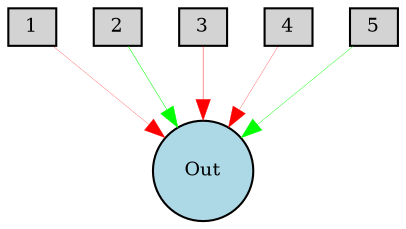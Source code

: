 digraph {
	node [fontsize=9 height=0.2 shape=circle width=0.2]
	1 [fillcolor=lightgray shape=box style=filled]
	2 [fillcolor=lightgray shape=box style=filled]
	3 [fillcolor=lightgray shape=box style=filled]
	4 [fillcolor=lightgray shape=box style=filled]
	5 [fillcolor=lightgray shape=box style=filled]
	Out [fillcolor=lightblue style=filled]
	1 -> Out [color=red penwidth=0.11939720962107667 style=solid]
	2 -> Out [color=green penwidth=0.2598799984135174 style=solid]
	3 -> Out [color=red penwidth=0.20555705263476365 style=solid]
	4 -> Out [color=red penwidth=0.12608518974190888 style=solid]
	5 -> Out [color=green penwidth=0.19644035031849216 style=solid]
}

